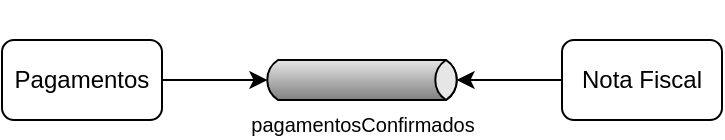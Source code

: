 <mxfile version="12.6.4" type="device"><diagram id="llTrIpw7J-Me-vaw4mT9" name="Page-1"><mxGraphModel dx="868" dy="497" grid="1" gridSize="10" guides="1" tooltips="1" connect="1" arrows="1" fold="1" page="1" pageScale="1" pageWidth="827" pageHeight="1169" math="0" shadow="0"><root><mxCell id="0"/><mxCell id="1" parent="0"/><mxCell id="JbJdU_BPR-IcXNV35qWc-9" style="edgeStyle=orthogonalEdgeStyle;rounded=1;orthogonalLoop=1;jettySize=auto;html=1;exitX=1;exitY=0.5;exitDx=0;exitDy=0;entryX=0;entryY=0.5;entryDx=2.7;entryDy=0;entryPerimeter=0;" edge="1" parent="1" source="jg1rFgQZh2tjoAimLhCz-1" target="JbJdU_BPR-IcXNV35qWc-8"><mxGeometry relative="1" as="geometry"/></mxCell><mxCell id="jg1rFgQZh2tjoAimLhCz-1" value="Pagamentos" style="rounded=1;whiteSpace=wrap;html=1;" parent="1" vertex="1"><mxGeometry x="110" y="110" width="80" height="40" as="geometry"/></mxCell><mxCell id="JbJdU_BPR-IcXNV35qWc-10" style="edgeStyle=orthogonalEdgeStyle;rounded=1;orthogonalLoop=1;jettySize=auto;html=1;exitX=0;exitY=0.5;exitDx=0;exitDy=0;entryX=1;entryY=0.5;entryDx=-2.7;entryDy=0;entryPerimeter=0;" edge="1" parent="1" source="JbJdU_BPR-IcXNV35qWc-4" target="JbJdU_BPR-IcXNV35qWc-8"><mxGeometry relative="1" as="geometry"/></mxCell><mxCell id="JbJdU_BPR-IcXNV35qWc-4" value="Nota Fiscal" style="rounded=1;whiteSpace=wrap;html=1;" vertex="1" parent="1"><mxGeometry x="390" y="110" width="80" height="40" as="geometry"/></mxCell><mxCell id="JbJdU_BPR-IcXNV35qWc-8" value="pagamentosConfirmados" style="strokeWidth=1;outlineConnect=0;dashed=0;align=center;html=1;fontSize=10;shape=mxgraph.eip.messageChannel;verticalLabelPosition=bottom;labelBackgroundColor=#ffffff;verticalAlign=top;" vertex="1" parent="1"><mxGeometry x="240" y="120" width="100" height="20" as="geometry"/></mxCell><mxCell id="JbJdU_BPR-IcXNV35qWc-12" value="" style="shape=image;html=1;verticalAlign=top;verticalLabelPosition=bottom;labelBackgroundColor=#ffffff;imageAspect=0;aspect=fixed;image=https://cdn1.iconfinder.com/data/icons/hawcons/32/699049-icon-6-mail-envelope-closed-128.png;fontSize=10;" vertex="1" parent="1"><mxGeometry x="190" y="90" width="40" height="40" as="geometry"/></mxCell></root></mxGraphModel></diagram></mxfile>